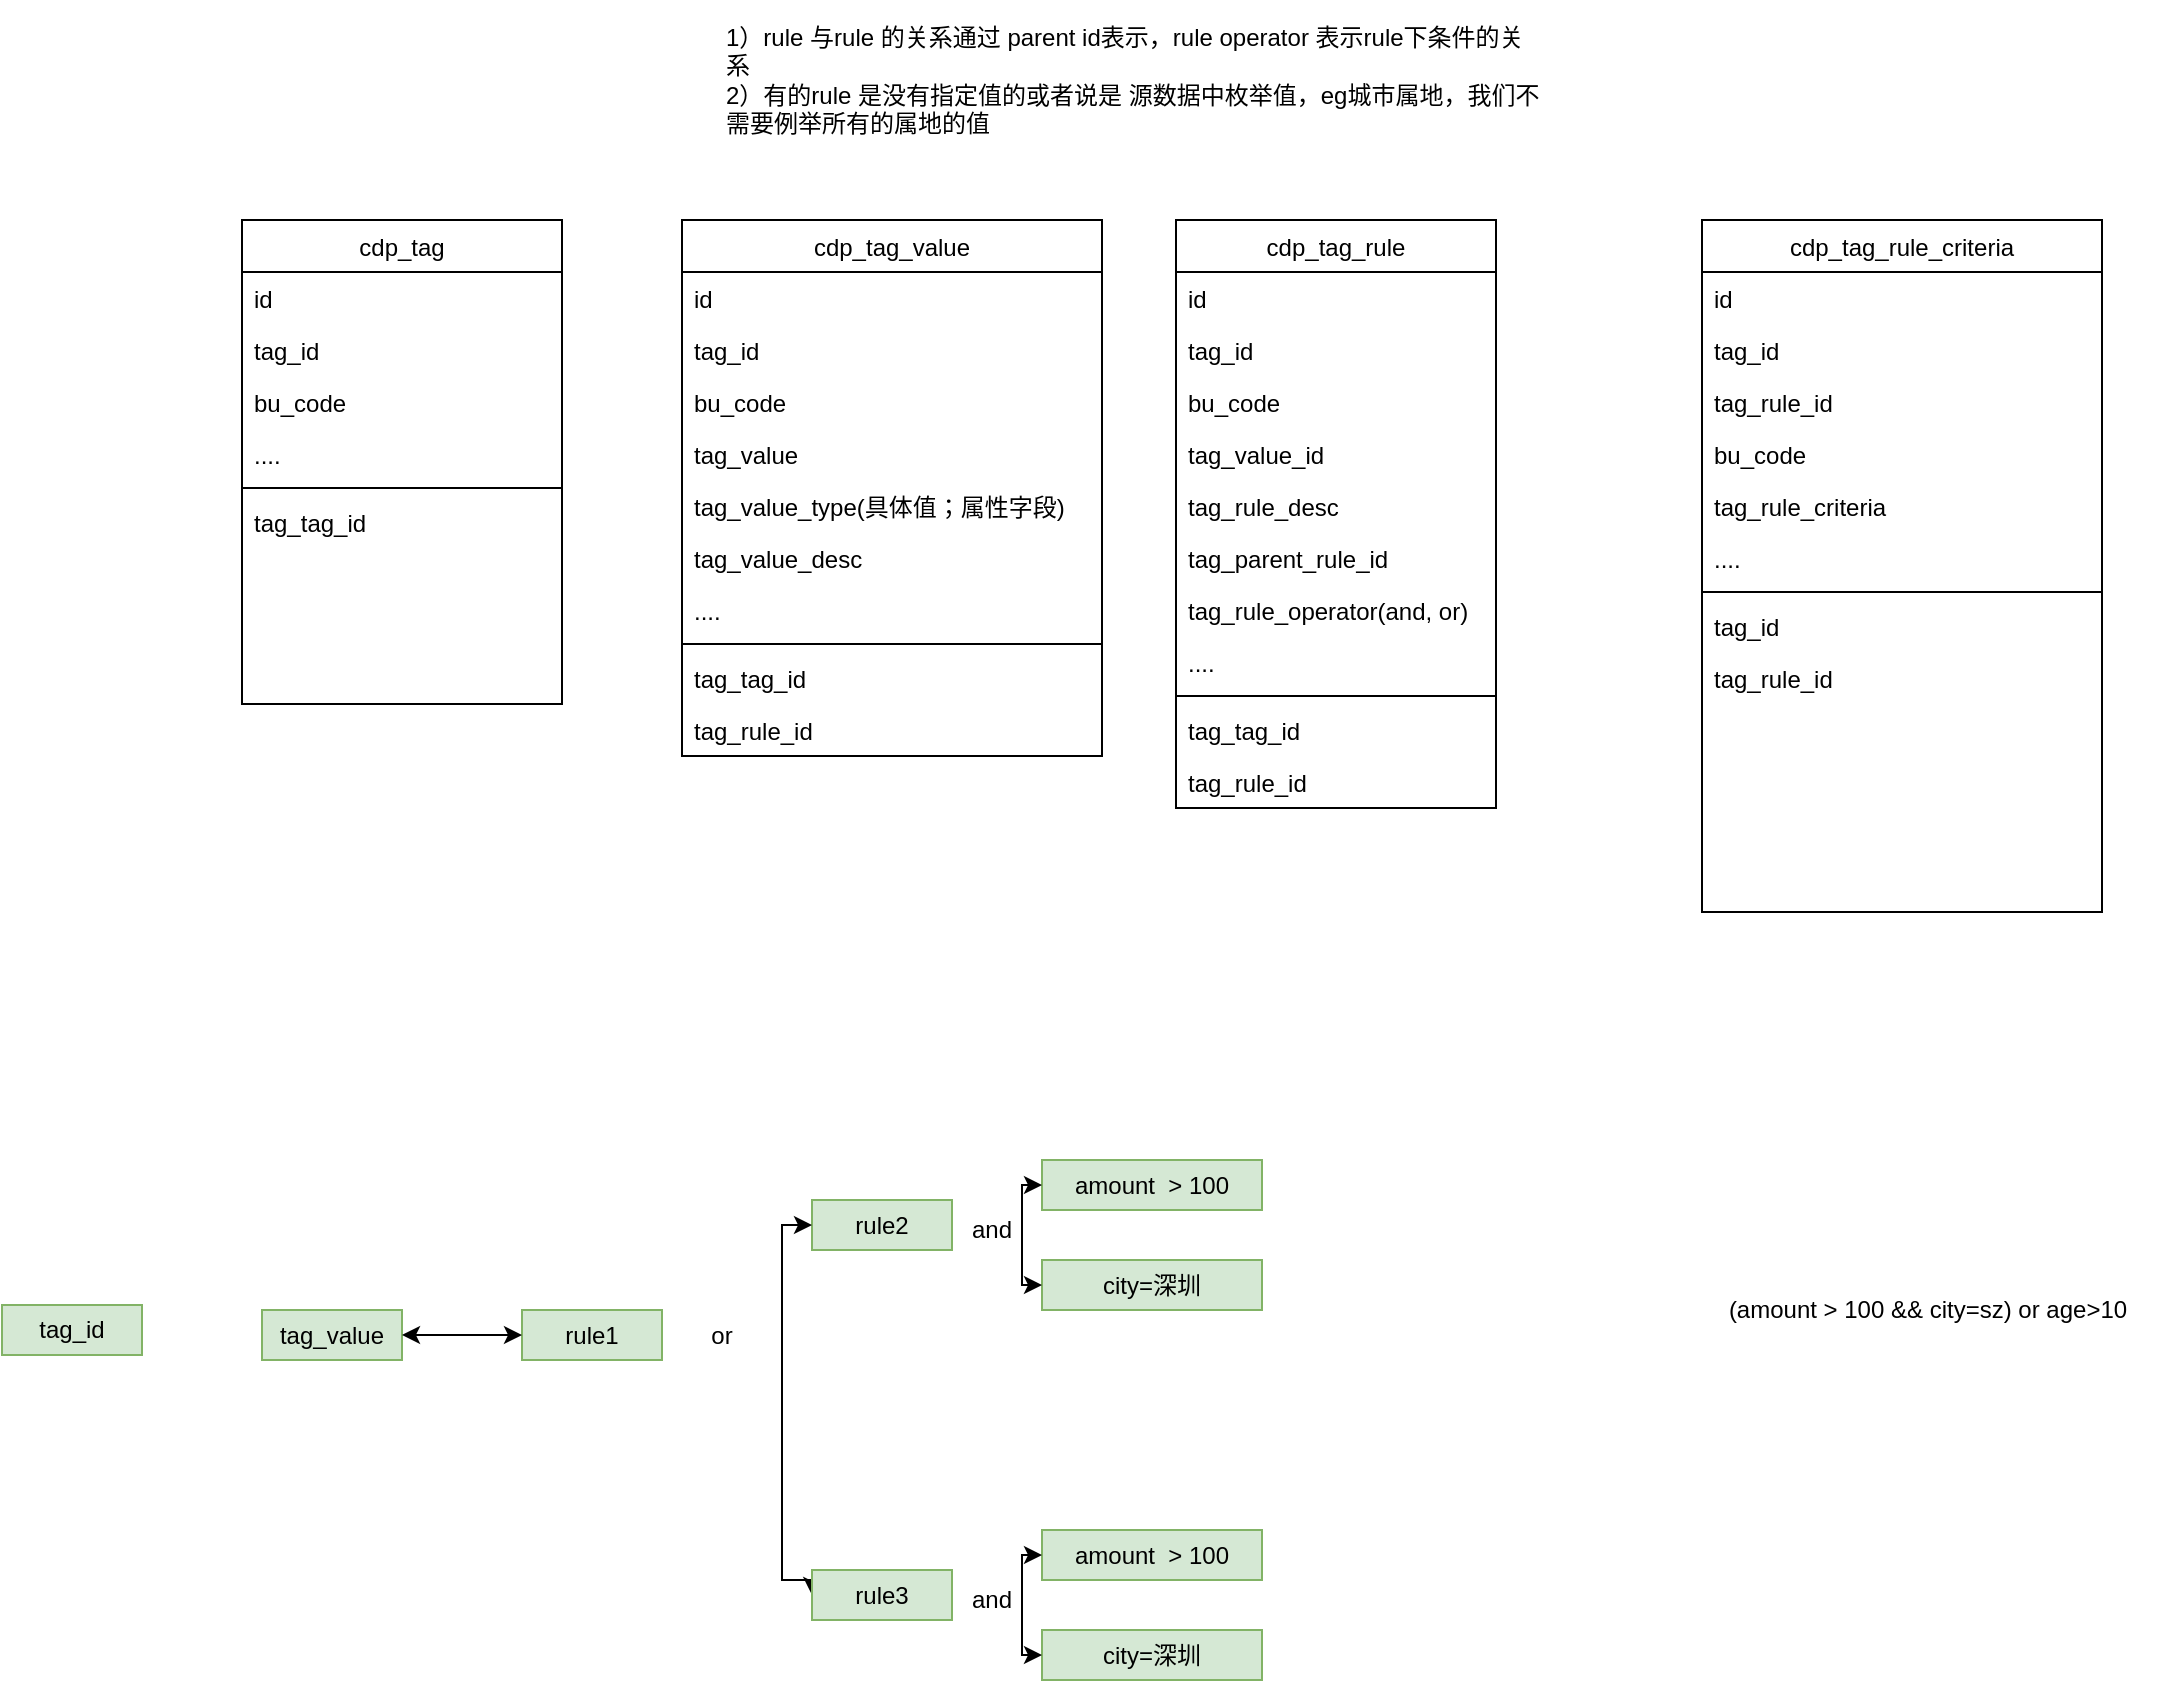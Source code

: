 <mxfile version="20.6.0" type="github">
  <diagram id="55nV3wp0DDrJXH3DKlOT" name="第 1 页">
    <mxGraphModel dx="191" dy="695" grid="1" gridSize="10" guides="1" tooltips="1" connect="1" arrows="1" fold="1" page="1" pageScale="1" pageWidth="827" pageHeight="1169" math="0" shadow="0">
      <root>
        <mxCell id="0" />
        <mxCell id="1" parent="0" />
        <mxCell id="5FODYw-CnhGu1oXVfSif-1" value="cdp_tag_rule" style="swimlane;fontStyle=0;align=center;verticalAlign=top;childLayout=stackLayout;horizontal=1;startSize=26;horizontalStack=0;resizeParent=1;resizeLast=0;collapsible=1;marginBottom=0;rounded=0;shadow=0;strokeWidth=1;" vertex="1" parent="1">
          <mxGeometry x="1577" y="130" width="160" height="294" as="geometry">
            <mxRectangle x="550" y="140" width="160" height="26" as="alternateBounds" />
          </mxGeometry>
        </mxCell>
        <mxCell id="5FODYw-CnhGu1oXVfSif-2" value="id" style="text;align=left;verticalAlign=top;spacingLeft=4;spacingRight=4;overflow=hidden;rotatable=0;points=[[0,0.5],[1,0.5]];portConstraint=eastwest;rounded=0;shadow=0;html=0;" vertex="1" parent="5FODYw-CnhGu1oXVfSif-1">
          <mxGeometry y="26" width="160" height="26" as="geometry" />
        </mxCell>
        <mxCell id="5FODYw-CnhGu1oXVfSif-3" value="tag_id" style="text;align=left;verticalAlign=top;spacingLeft=4;spacingRight=4;overflow=hidden;rotatable=0;points=[[0,0.5],[1,0.5]];portConstraint=eastwest;rounded=0;shadow=0;html=0;" vertex="1" parent="5FODYw-CnhGu1oXVfSif-1">
          <mxGeometry y="52" width="160" height="26" as="geometry" />
        </mxCell>
        <mxCell id="5FODYw-CnhGu1oXVfSif-4" value="bu_code" style="text;align=left;verticalAlign=top;spacingLeft=4;spacingRight=4;overflow=hidden;rotatable=0;points=[[0,0.5],[1,0.5]];portConstraint=eastwest;rounded=0;shadow=0;html=0;" vertex="1" parent="5FODYw-CnhGu1oXVfSif-1">
          <mxGeometry y="78" width="160" height="26" as="geometry" />
        </mxCell>
        <mxCell id="5FODYw-CnhGu1oXVfSif-5" value="tag_value_id" style="text;align=left;verticalAlign=top;spacingLeft=4;spacingRight=4;overflow=hidden;rotatable=0;points=[[0,0.5],[1,0.5]];portConstraint=eastwest;rounded=0;shadow=0;html=0;" vertex="1" parent="5FODYw-CnhGu1oXVfSif-1">
          <mxGeometry y="104" width="160" height="26" as="geometry" />
        </mxCell>
        <mxCell id="5FODYw-CnhGu1oXVfSif-6" value="tag_rule_desc" style="text;align=left;verticalAlign=top;spacingLeft=4;spacingRight=4;overflow=hidden;rotatable=0;points=[[0,0.5],[1,0.5]];portConstraint=eastwest;rounded=0;shadow=0;html=0;" vertex="1" parent="5FODYw-CnhGu1oXVfSif-1">
          <mxGeometry y="130" width="160" height="26" as="geometry" />
        </mxCell>
        <mxCell id="5FODYw-CnhGu1oXVfSif-50" value="tag_parent_rule_id" style="text;align=left;verticalAlign=top;spacingLeft=4;spacingRight=4;overflow=hidden;rotatable=0;points=[[0,0.5],[1,0.5]];portConstraint=eastwest;rounded=0;shadow=0;html=0;" vertex="1" parent="5FODYw-CnhGu1oXVfSif-1">
          <mxGeometry y="156" width="160" height="26" as="geometry" />
        </mxCell>
        <mxCell id="5FODYw-CnhGu1oXVfSif-34" value="tag_rule_operator(and, or)" style="text;align=left;verticalAlign=top;spacingLeft=4;spacingRight=4;overflow=hidden;rotatable=0;points=[[0,0.5],[1,0.5]];portConstraint=eastwest;rounded=0;shadow=0;html=0;" vertex="1" parent="5FODYw-CnhGu1oXVfSif-1">
          <mxGeometry y="182" width="160" height="26" as="geometry" />
        </mxCell>
        <mxCell id="5FODYw-CnhGu1oXVfSif-7" value="...." style="text;align=left;verticalAlign=top;spacingLeft=4;spacingRight=4;overflow=hidden;rotatable=0;points=[[0,0.5],[1,0.5]];portConstraint=eastwest;rounded=0;shadow=0;html=0;" vertex="1" parent="5FODYw-CnhGu1oXVfSif-1">
          <mxGeometry y="208" width="160" height="26" as="geometry" />
        </mxCell>
        <mxCell id="5FODYw-CnhGu1oXVfSif-8" value="" style="line;html=1;strokeWidth=1;align=left;verticalAlign=middle;spacingTop=-1;spacingLeft=3;spacingRight=3;rotatable=0;labelPosition=right;points=[];portConstraint=eastwest;" vertex="1" parent="5FODYw-CnhGu1oXVfSif-1">
          <mxGeometry y="234" width="160" height="8" as="geometry" />
        </mxCell>
        <mxCell id="5FODYw-CnhGu1oXVfSif-9" value="tag_tag_id" style="text;align=left;verticalAlign=top;spacingLeft=4;spacingRight=4;overflow=hidden;rotatable=0;points=[[0,0.5],[1,0.5]];portConstraint=eastwest;" vertex="1" parent="5FODYw-CnhGu1oXVfSif-1">
          <mxGeometry y="242" width="160" height="26" as="geometry" />
        </mxCell>
        <mxCell id="5FODYw-CnhGu1oXVfSif-10" value="tag_rule_id" style="text;align=left;verticalAlign=top;spacingLeft=4;spacingRight=4;overflow=hidden;rotatable=0;points=[[0,0.5],[1,0.5]];portConstraint=eastwest;" vertex="1" parent="5FODYw-CnhGu1oXVfSif-1">
          <mxGeometry y="268" width="160" height="26" as="geometry" />
        </mxCell>
        <mxCell id="5FODYw-CnhGu1oXVfSif-11" value="cdp_tag_rule_criteria" style="swimlane;fontStyle=0;align=center;verticalAlign=top;childLayout=stackLayout;horizontal=1;startSize=26;horizontalStack=0;resizeParent=1;resizeLast=0;collapsible=1;marginBottom=0;rounded=0;shadow=0;strokeWidth=1;" vertex="1" parent="1">
          <mxGeometry x="1840" y="130" width="200" height="346" as="geometry">
            <mxRectangle x="550" y="140" width="160" height="26" as="alternateBounds" />
          </mxGeometry>
        </mxCell>
        <mxCell id="5FODYw-CnhGu1oXVfSif-12" value="id" style="text;align=left;verticalAlign=top;spacingLeft=4;spacingRight=4;overflow=hidden;rotatable=0;points=[[0,0.5],[1,0.5]];portConstraint=eastwest;rounded=0;shadow=0;html=0;" vertex="1" parent="5FODYw-CnhGu1oXVfSif-11">
          <mxGeometry y="26" width="200" height="26" as="geometry" />
        </mxCell>
        <mxCell id="5FODYw-CnhGu1oXVfSif-13" value="tag_id" style="text;align=left;verticalAlign=top;spacingLeft=4;spacingRight=4;overflow=hidden;rotatable=0;points=[[0,0.5],[1,0.5]];portConstraint=eastwest;rounded=0;shadow=0;html=0;" vertex="1" parent="5FODYw-CnhGu1oXVfSif-11">
          <mxGeometry y="52" width="200" height="26" as="geometry" />
        </mxCell>
        <mxCell id="5FODYw-CnhGu1oXVfSif-14" value="tag_rule_id" style="text;align=left;verticalAlign=top;spacingLeft=4;spacingRight=4;overflow=hidden;rotatable=0;points=[[0,0.5],[1,0.5]];portConstraint=eastwest;rounded=0;shadow=0;html=0;" vertex="1" parent="5FODYw-CnhGu1oXVfSif-11">
          <mxGeometry y="78" width="200" height="26" as="geometry" />
        </mxCell>
        <mxCell id="5FODYw-CnhGu1oXVfSif-15" value="bu_code" style="text;align=left;verticalAlign=top;spacingLeft=4;spacingRight=4;overflow=hidden;rotatable=0;points=[[0,0.5],[1,0.5]];portConstraint=eastwest;rounded=0;shadow=0;html=0;" vertex="1" parent="5FODYw-CnhGu1oXVfSif-11">
          <mxGeometry y="104" width="200" height="26" as="geometry" />
        </mxCell>
        <mxCell id="5FODYw-CnhGu1oXVfSif-17" value="tag_rule_criteria" style="text;align=left;verticalAlign=top;spacingLeft=4;spacingRight=4;overflow=hidden;rotatable=0;points=[[0,0.5],[1,0.5]];portConstraint=eastwest;rounded=0;shadow=0;html=0;" vertex="1" parent="5FODYw-CnhGu1oXVfSif-11">
          <mxGeometry y="130" width="200" height="26" as="geometry" />
        </mxCell>
        <mxCell id="5FODYw-CnhGu1oXVfSif-18" value="...." style="text;align=left;verticalAlign=top;spacingLeft=4;spacingRight=4;overflow=hidden;rotatable=0;points=[[0,0.5],[1,0.5]];portConstraint=eastwest;rounded=0;shadow=0;html=0;" vertex="1" parent="5FODYw-CnhGu1oXVfSif-11">
          <mxGeometry y="156" width="200" height="26" as="geometry" />
        </mxCell>
        <mxCell id="5FODYw-CnhGu1oXVfSif-19" value="" style="line;html=1;strokeWidth=1;align=left;verticalAlign=middle;spacingTop=-1;spacingLeft=3;spacingRight=3;rotatable=0;labelPosition=right;points=[];portConstraint=eastwest;" vertex="1" parent="5FODYw-CnhGu1oXVfSif-11">
          <mxGeometry y="182" width="200" height="8" as="geometry" />
        </mxCell>
        <mxCell id="5FODYw-CnhGu1oXVfSif-20" value="tag_id" style="text;align=left;verticalAlign=top;spacingLeft=4;spacingRight=4;overflow=hidden;rotatable=0;points=[[0,0.5],[1,0.5]];portConstraint=eastwest;" vertex="1" parent="5FODYw-CnhGu1oXVfSif-11">
          <mxGeometry y="190" width="200" height="26" as="geometry" />
        </mxCell>
        <mxCell id="5FODYw-CnhGu1oXVfSif-21" value="tag_rule_id" style="text;align=left;verticalAlign=top;spacingLeft=4;spacingRight=4;overflow=hidden;rotatable=0;points=[[0,0.5],[1,0.5]];portConstraint=eastwest;" vertex="1" parent="5FODYw-CnhGu1oXVfSif-11">
          <mxGeometry y="216" width="200" height="26" as="geometry" />
        </mxCell>
        <mxCell id="5FODYw-CnhGu1oXVfSif-23" value="cdp_tag_value" style="swimlane;fontStyle=0;align=center;verticalAlign=top;childLayout=stackLayout;horizontal=1;startSize=26;horizontalStack=0;resizeParent=1;resizeLast=0;collapsible=1;marginBottom=0;rounded=0;shadow=0;strokeWidth=1;" vertex="1" parent="1">
          <mxGeometry x="1330" y="130" width="210" height="268" as="geometry">
            <mxRectangle x="550" y="140" width="160" height="26" as="alternateBounds" />
          </mxGeometry>
        </mxCell>
        <mxCell id="5FODYw-CnhGu1oXVfSif-24" value="id" style="text;align=left;verticalAlign=top;spacingLeft=4;spacingRight=4;overflow=hidden;rotatable=0;points=[[0,0.5],[1,0.5]];portConstraint=eastwest;rounded=0;shadow=0;html=0;" vertex="1" parent="5FODYw-CnhGu1oXVfSif-23">
          <mxGeometry y="26" width="210" height="26" as="geometry" />
        </mxCell>
        <mxCell id="5FODYw-CnhGu1oXVfSif-25" value="tag_id" style="text;align=left;verticalAlign=top;spacingLeft=4;spacingRight=4;overflow=hidden;rotatable=0;points=[[0,0.5],[1,0.5]];portConstraint=eastwest;rounded=0;shadow=0;html=0;" vertex="1" parent="5FODYw-CnhGu1oXVfSif-23">
          <mxGeometry y="52" width="210" height="26" as="geometry" />
        </mxCell>
        <mxCell id="5FODYw-CnhGu1oXVfSif-26" value="bu_code" style="text;align=left;verticalAlign=top;spacingLeft=4;spacingRight=4;overflow=hidden;rotatable=0;points=[[0,0.5],[1,0.5]];portConstraint=eastwest;rounded=0;shadow=0;html=0;" vertex="1" parent="5FODYw-CnhGu1oXVfSif-23">
          <mxGeometry y="78" width="210" height="26" as="geometry" />
        </mxCell>
        <mxCell id="5FODYw-CnhGu1oXVfSif-27" value="tag_value" style="text;align=left;verticalAlign=top;spacingLeft=4;spacingRight=4;overflow=hidden;rotatable=0;points=[[0,0.5],[1,0.5]];portConstraint=eastwest;rounded=0;shadow=0;html=0;" vertex="1" parent="5FODYw-CnhGu1oXVfSif-23">
          <mxGeometry y="104" width="210" height="26" as="geometry" />
        </mxCell>
        <mxCell id="5FODYw-CnhGu1oXVfSif-81" value="tag_value_type(具体值；属性字段)" style="text;align=left;verticalAlign=top;spacingLeft=4;spacingRight=4;overflow=hidden;rotatable=0;points=[[0,0.5],[1,0.5]];portConstraint=eastwest;rounded=0;shadow=0;html=0;" vertex="1" parent="5FODYw-CnhGu1oXVfSif-23">
          <mxGeometry y="130" width="210" height="26" as="geometry" />
        </mxCell>
        <mxCell id="5FODYw-CnhGu1oXVfSif-28" value="tag_value_desc" style="text;align=left;verticalAlign=top;spacingLeft=4;spacingRight=4;overflow=hidden;rotatable=0;points=[[0,0.5],[1,0.5]];portConstraint=eastwest;rounded=0;shadow=0;html=0;" vertex="1" parent="5FODYw-CnhGu1oXVfSif-23">
          <mxGeometry y="156" width="210" height="26" as="geometry" />
        </mxCell>
        <mxCell id="5FODYw-CnhGu1oXVfSif-29" value="...." style="text;align=left;verticalAlign=top;spacingLeft=4;spacingRight=4;overflow=hidden;rotatable=0;points=[[0,0.5],[1,0.5]];portConstraint=eastwest;rounded=0;shadow=0;html=0;" vertex="1" parent="5FODYw-CnhGu1oXVfSif-23">
          <mxGeometry y="182" width="210" height="26" as="geometry" />
        </mxCell>
        <mxCell id="5FODYw-CnhGu1oXVfSif-30" value="" style="line;html=1;strokeWidth=1;align=left;verticalAlign=middle;spacingTop=-1;spacingLeft=3;spacingRight=3;rotatable=0;labelPosition=right;points=[];portConstraint=eastwest;" vertex="1" parent="5FODYw-CnhGu1oXVfSif-23">
          <mxGeometry y="208" width="210" height="8" as="geometry" />
        </mxCell>
        <mxCell id="5FODYw-CnhGu1oXVfSif-31" value="tag_tag_id" style="text;align=left;verticalAlign=top;spacingLeft=4;spacingRight=4;overflow=hidden;rotatable=0;points=[[0,0.5],[1,0.5]];portConstraint=eastwest;" vertex="1" parent="5FODYw-CnhGu1oXVfSif-23">
          <mxGeometry y="216" width="210" height="26" as="geometry" />
        </mxCell>
        <mxCell id="5FODYw-CnhGu1oXVfSif-32" value="tag_rule_id" style="text;align=left;verticalAlign=top;spacingLeft=4;spacingRight=4;overflow=hidden;rotatable=0;points=[[0,0.5],[1,0.5]];portConstraint=eastwest;" vertex="1" parent="5FODYw-CnhGu1oXVfSif-23">
          <mxGeometry y="242" width="210" height="26" as="geometry" />
        </mxCell>
        <mxCell id="5FODYw-CnhGu1oXVfSif-51" value="rule2" style="text;html=1;strokeColor=#82b366;fillColor=#d5e8d4;align=center;verticalAlign=middle;whiteSpace=wrap;rounded=0;" vertex="1" parent="1">
          <mxGeometry x="1395" y="620" width="70" height="25" as="geometry" />
        </mxCell>
        <mxCell id="5FODYw-CnhGu1oXVfSif-52" value="amount &amp;nbsp;&amp;gt; 100" style="text;html=1;strokeColor=#82b366;fillColor=#d5e8d4;align=center;verticalAlign=middle;whiteSpace=wrap;rounded=0;" vertex="1" parent="1">
          <mxGeometry x="1510" y="600" width="110" height="25" as="geometry" />
        </mxCell>
        <mxCell id="5FODYw-CnhGu1oXVfSif-53" value="city=深圳" style="text;html=1;strokeColor=#82b366;fillColor=#d5e8d4;align=center;verticalAlign=middle;whiteSpace=wrap;rounded=0;" vertex="1" parent="1">
          <mxGeometry x="1510" y="650" width="110" height="25" as="geometry" />
        </mxCell>
        <mxCell id="5FODYw-CnhGu1oXVfSif-54" value="" style="endArrow=classic;startArrow=classic;html=1;rounded=0;edgeStyle=orthogonalEdgeStyle;exitX=0;exitY=0.5;exitDx=0;exitDy=0;entryX=0;entryY=0.5;entryDx=0;entryDy=0;" edge="1" parent="1" source="5FODYw-CnhGu1oXVfSif-53" target="5FODYw-CnhGu1oXVfSif-52">
          <mxGeometry width="50" height="50" relative="1" as="geometry">
            <mxPoint x="1470" y="650" as="sourcePoint" />
            <mxPoint x="1520" y="600" as="targetPoint" />
          </mxGeometry>
        </mxCell>
        <mxCell id="5FODYw-CnhGu1oXVfSif-55" value="and" style="text;html=1;strokeColor=none;fillColor=none;align=center;verticalAlign=middle;whiteSpace=wrap;rounded=0;" vertex="1" parent="1">
          <mxGeometry x="1455" y="620" width="60" height="30" as="geometry" />
        </mxCell>
        <mxCell id="5FODYw-CnhGu1oXVfSif-57" value="" style="endArrow=classic;startArrow=classic;html=1;rounded=0;entryX=0;entryY=0.5;entryDx=0;entryDy=0;edgeStyle=orthogonalEdgeStyle;exitX=0;exitY=0.5;exitDx=0;exitDy=0;" edge="1" parent="1" source="5FODYw-CnhGu1oXVfSif-64" target="5FODYw-CnhGu1oXVfSif-51">
          <mxGeometry width="50" height="50" relative="1" as="geometry">
            <mxPoint x="1380" y="680" as="sourcePoint" />
            <mxPoint x="1430" y="630" as="targetPoint" />
            <Array as="points">
              <mxPoint x="1395" y="810" />
              <mxPoint x="1380" y="810" />
              <mxPoint x="1380" y="633" />
            </Array>
          </mxGeometry>
        </mxCell>
        <mxCell id="5FODYw-CnhGu1oXVfSif-58" value="rule1" style="text;html=1;strokeColor=#82b366;fillColor=#d5e8d4;align=center;verticalAlign=middle;whiteSpace=wrap;rounded=0;" vertex="1" parent="1">
          <mxGeometry x="1250" y="675" width="70" height="25" as="geometry" />
        </mxCell>
        <mxCell id="5FODYw-CnhGu1oXVfSif-59" value="or" style="text;html=1;strokeColor=none;fillColor=none;align=center;verticalAlign=middle;whiteSpace=wrap;rounded=0;" vertex="1" parent="1">
          <mxGeometry x="1320" y="672.5" width="60" height="30" as="geometry" />
        </mxCell>
        <mxCell id="5FODYw-CnhGu1oXVfSif-60" value="(amount &amp;gt; 100 &amp;amp;&amp;amp; city=sz) or age&amp;gt;10" style="text;html=1;strokeColor=none;fillColor=none;align=center;verticalAlign=middle;whiteSpace=wrap;rounded=0;" vertex="1" parent="1">
          <mxGeometry x="1838" y="660" width="230" height="30" as="geometry" />
        </mxCell>
        <mxCell id="5FODYw-CnhGu1oXVfSif-61" value="tag_value" style="text;html=1;strokeColor=#82b366;fillColor=#d5e8d4;align=center;verticalAlign=middle;whiteSpace=wrap;rounded=0;" vertex="1" parent="1">
          <mxGeometry x="1120" y="675" width="70" height="25" as="geometry" />
        </mxCell>
        <mxCell id="5FODYw-CnhGu1oXVfSif-62" value="" style="endArrow=classic;startArrow=classic;html=1;rounded=0;entryX=0;entryY=0.5;entryDx=0;entryDy=0;exitX=1;exitY=0.5;exitDx=0;exitDy=0;" edge="1" parent="1" source="5FODYw-CnhGu1oXVfSif-61" target="5FODYw-CnhGu1oXVfSif-58">
          <mxGeometry width="50" height="50" relative="1" as="geometry">
            <mxPoint x="1180" y="720" as="sourcePoint" />
            <mxPoint x="1230" y="670" as="targetPoint" />
          </mxGeometry>
        </mxCell>
        <mxCell id="5FODYw-CnhGu1oXVfSif-63" value="tag_id" style="text;html=1;strokeColor=#82b366;fillColor=#d5e8d4;align=center;verticalAlign=middle;whiteSpace=wrap;rounded=0;" vertex="1" parent="1">
          <mxGeometry x="990" y="672.5" width="70" height="25" as="geometry" />
        </mxCell>
        <mxCell id="5FODYw-CnhGu1oXVfSif-64" value="rule3" style="text;html=1;strokeColor=#82b366;fillColor=#d5e8d4;align=center;verticalAlign=middle;whiteSpace=wrap;rounded=0;" vertex="1" parent="1">
          <mxGeometry x="1395" y="805" width="70" height="25" as="geometry" />
        </mxCell>
        <mxCell id="5FODYw-CnhGu1oXVfSif-65" value="amount &amp;nbsp;&amp;gt; 100" style="text;html=1;strokeColor=#82b366;fillColor=#d5e8d4;align=center;verticalAlign=middle;whiteSpace=wrap;rounded=0;" vertex="1" parent="1">
          <mxGeometry x="1510" y="785" width="110" height="25" as="geometry" />
        </mxCell>
        <mxCell id="5FODYw-CnhGu1oXVfSif-66" value="city=深圳" style="text;html=1;strokeColor=#82b366;fillColor=#d5e8d4;align=center;verticalAlign=middle;whiteSpace=wrap;rounded=0;" vertex="1" parent="1">
          <mxGeometry x="1510" y="835" width="110" height="25" as="geometry" />
        </mxCell>
        <mxCell id="5FODYw-CnhGu1oXVfSif-67" value="" style="endArrow=classic;startArrow=classic;html=1;rounded=0;edgeStyle=orthogonalEdgeStyle;exitX=0;exitY=0.5;exitDx=0;exitDy=0;entryX=0;entryY=0.5;entryDx=0;entryDy=0;" edge="1" parent="1" source="5FODYw-CnhGu1oXVfSif-66" target="5FODYw-CnhGu1oXVfSif-65">
          <mxGeometry width="50" height="50" relative="1" as="geometry">
            <mxPoint x="1470" y="835" as="sourcePoint" />
            <mxPoint x="1520" y="785" as="targetPoint" />
          </mxGeometry>
        </mxCell>
        <mxCell id="5FODYw-CnhGu1oXVfSif-68" value="and" style="text;html=1;strokeColor=none;fillColor=none;align=center;verticalAlign=middle;whiteSpace=wrap;rounded=0;" vertex="1" parent="1">
          <mxGeometry x="1455" y="805" width="60" height="30" as="geometry" />
        </mxCell>
        <mxCell id="5FODYw-CnhGu1oXVfSif-69" style="edgeStyle=orthogonalEdgeStyle;rounded=0;orthogonalLoop=1;jettySize=auto;html=1;exitX=0.5;exitY=1;exitDx=0;exitDy=0;" edge="1" parent="1" source="5FODYw-CnhGu1oXVfSif-64" target="5FODYw-CnhGu1oXVfSif-64">
          <mxGeometry relative="1" as="geometry" />
        </mxCell>
        <mxCell id="5FODYw-CnhGu1oXVfSif-70" value="1）rule 与rule 的关系通过 parent id表示，rule operator 表示rule下条件的关系&lt;br&gt;2）有的rule 是没有指定值的或者说是 源数据中枚举值，eg城市属地，我们不需要例举所有的属地的值" style="text;html=1;strokeColor=none;fillColor=none;align=left;verticalAlign=middle;whiteSpace=wrap;rounded=0;" vertex="1" parent="1">
          <mxGeometry x="1350" y="20" width="410" height="80" as="geometry" />
        </mxCell>
        <mxCell id="5FODYw-CnhGu1oXVfSif-71" value="cdp_tag" style="swimlane;fontStyle=0;align=center;verticalAlign=top;childLayout=stackLayout;horizontal=1;startSize=26;horizontalStack=0;resizeParent=1;resizeLast=0;collapsible=1;marginBottom=0;rounded=0;shadow=0;strokeWidth=1;" vertex="1" parent="1">
          <mxGeometry x="1110" y="130" width="160" height="242" as="geometry">
            <mxRectangle x="550" y="140" width="160" height="26" as="alternateBounds" />
          </mxGeometry>
        </mxCell>
        <mxCell id="5FODYw-CnhGu1oXVfSif-72" value="id" style="text;align=left;verticalAlign=top;spacingLeft=4;spacingRight=4;overflow=hidden;rotatable=0;points=[[0,0.5],[1,0.5]];portConstraint=eastwest;rounded=0;shadow=0;html=0;" vertex="1" parent="5FODYw-CnhGu1oXVfSif-71">
          <mxGeometry y="26" width="160" height="26" as="geometry" />
        </mxCell>
        <mxCell id="5FODYw-CnhGu1oXVfSif-73" value="tag_id" style="text;align=left;verticalAlign=top;spacingLeft=4;spacingRight=4;overflow=hidden;rotatable=0;points=[[0,0.5],[1,0.5]];portConstraint=eastwest;rounded=0;shadow=0;html=0;" vertex="1" parent="5FODYw-CnhGu1oXVfSif-71">
          <mxGeometry y="52" width="160" height="26" as="geometry" />
        </mxCell>
        <mxCell id="5FODYw-CnhGu1oXVfSif-74" value="bu_code" style="text;align=left;verticalAlign=top;spacingLeft=4;spacingRight=4;overflow=hidden;rotatable=0;points=[[0,0.5],[1,0.5]];portConstraint=eastwest;rounded=0;shadow=0;html=0;" vertex="1" parent="5FODYw-CnhGu1oXVfSif-71">
          <mxGeometry y="78" width="160" height="26" as="geometry" />
        </mxCell>
        <mxCell id="5FODYw-CnhGu1oXVfSif-77" value="...." style="text;align=left;verticalAlign=top;spacingLeft=4;spacingRight=4;overflow=hidden;rotatable=0;points=[[0,0.5],[1,0.5]];portConstraint=eastwest;rounded=0;shadow=0;html=0;" vertex="1" parent="5FODYw-CnhGu1oXVfSif-71">
          <mxGeometry y="104" width="160" height="26" as="geometry" />
        </mxCell>
        <mxCell id="5FODYw-CnhGu1oXVfSif-78" value="" style="line;html=1;strokeWidth=1;align=left;verticalAlign=middle;spacingTop=-1;spacingLeft=3;spacingRight=3;rotatable=0;labelPosition=right;points=[];portConstraint=eastwest;" vertex="1" parent="5FODYw-CnhGu1oXVfSif-71">
          <mxGeometry y="130" width="160" height="8" as="geometry" />
        </mxCell>
        <mxCell id="5FODYw-CnhGu1oXVfSif-79" value="tag_tag_id" style="text;align=left;verticalAlign=top;spacingLeft=4;spacingRight=4;overflow=hidden;rotatable=0;points=[[0,0.5],[1,0.5]];portConstraint=eastwest;" vertex="1" parent="5FODYw-CnhGu1oXVfSif-71">
          <mxGeometry y="138" width="160" height="26" as="geometry" />
        </mxCell>
      </root>
    </mxGraphModel>
  </diagram>
</mxfile>
